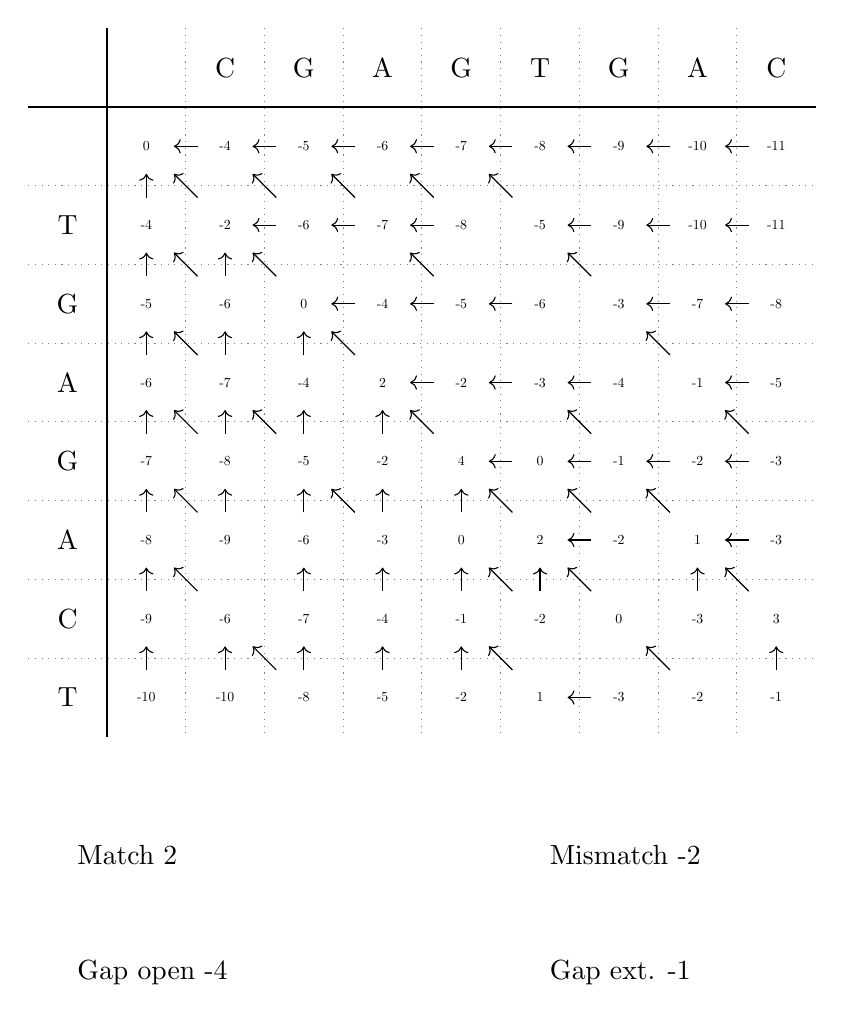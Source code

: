 \node [right] at (1,-1) {Match 2};
\node [right] at (7,-1) {Mismatch -2};
\node [right] at (1,-2.5) {Gap open -4};
\node [right] at (7,-2.5) {Gap ext. -1};

\draw [-] (0.5,8.5) -- (10.5,8.5);
\draw [-] (1.5,9.5) -- (1.5,0.5);
\draw [-, dotted, opacity=0.5] (0.5,7.5) -- (10.5,7.5);
\draw [-, dotted, opacity=0.5] (2.5,9.5) -- (2.5,0.5);
	\node at (3,9) {C};
	\draw [-, dotted, opacity=0.5] (3.5,9.5) -- (3.5,0.5);
	\node at (4,9) {G};
	\draw [-, dotted, opacity=0.5] (4.5,9.5) -- (4.5,0.5);
	\node at (5,9) {A};
	\draw [-, dotted, opacity=0.5] (5.5,9.5) -- (5.5,0.5);
	\node at (6,9) {G};
	\draw [-, dotted, opacity=0.5] (6.5,9.5) -- (6.5,0.5);
	\node at (7,9) {T};
	\draw [-, dotted, opacity=0.5] (7.5,9.5) -- (7.5,0.5);
	\node at (8,9) {G};
	\draw [-, dotted, opacity=0.5] (8.5,9.5) -- (8.5,0.5);
	\node at (9,9) {A};
	\draw [-, dotted, opacity=0.5] (9.5,9.5) -- (9.5,0.5);
	\node at (10,9) {C};
	\node at (1,7) {T};
	\draw [-, dotted, opacity=0.5] (0.5,6.5) -- (10.5,6.5);
	\node at (1,6) {G};
	\draw [-, dotted, opacity=0.5] (0.5,5.5) -- (10.5,5.5);
	\node at (1,5) {A};
	\draw [-, dotted, opacity=0.5] (0.5,4.5) -- (10.5,4.5);
	\node at (1,4) {G};
	\draw [-, dotted, opacity=0.5] (0.5,3.5) -- (10.5,3.5);
	\node at (1,3) {A};
	\draw [-, dotted, opacity=0.5] (0.5,2.5) -- (10.5,2.5);
	\node at (1,2) {C};
	\draw [-, dotted, opacity=0.5] (0.5,1.5) -- (10.5,1.5);
	\node at (1,1) {T};


	\node[scale=0.5] at (2,8) {0};
	\node[scale=0.5] at (3,8) {-4};
	\draw [->] (2.65, 7+1) -- (2.35, 7+1);
	\node[scale=0.5] at(4,8) {-5};
	\draw [->] (3.65,7+1) -- (3.35,7+1);
	\node[scale=0.5] at(5,8) {-6};
	\draw [->] (4.65,7+1) -- (4.35,7+1);
	\node[scale=0.5] at(6,8) {-7};
	\draw [->] (5.65,7+1) -- (5.35,7+1);
	\node[scale=0.5] at(7,8) {-8};
	\draw [->] (6.65,7+1) -- (6.35,7+1);
	\node[scale=0.5] at(8,8) {-9};
	\draw [->] (7.65,7+1) -- (7.35,7+1);
	\node[scale=0.5] at(9,8) {-10};
	\draw [->] (8.65,7+1) -- (8.35,7+1);
	\node[scale=0.5] at(10,8) {-11};
	\draw [->] (9.65,7+1) -- (9.35,7+1);
	\node[scale=0.5] at (2,7) {-4};
	\draw [->] (2,7 + 0.35) -- (2, 7 + 0.65);
	\node[scale=0.5] at(2,6) {-5};
	\draw [->] (2,7-1 + 0.35) -- (2, 7-1 + 0.65);
	\node[scale=0.5] at(2,5) {-6};
	\draw [->] (2,7-2 + 0.35) -- (2, 7-2 + 0.65);
	\node[scale=0.5] at(2,4) {-7};
	\draw [->] (2,7-3 + 0.35) -- (2, 7-3 + 0.65);
	\node[scale=0.5] at(2,3) {-8};
	\draw [->] (2,7-4 + 0.35) -- (2, 7-4 + 0.65);
	\node[scale=0.5] at(2,2) {-9};
	\draw [->] (2,7-5 + 0.35) -- (2, 7-5 + 0.65);
	\node[scale=0.5] at(2,1) {-10};
	\draw [->] (2,7-6 + 0.35) -- (2, 7-6 + 0.65);


	\node [scale=0.5] at (3,7) {-2};
	\draw [->] (2.65,7.35) -- (2.35,7.65);
	\node [scale=0.5] at (4,7) {-6};
	\draw [->] (3.65,7.35) -- (3.35,7.65);
	\draw [->] (3.65,7) -- (3.35,7);
	\node [scale=0.5] at (5,7) {-7};
	\draw [->] (4.65,7.35) -- (4.35,7.65);
	\draw [->] (4.65,7) -- (4.35,7);
	\node [scale=0.5] at (6,7) {-8};
	\draw [->] (5.65,7.35) -- (5.35,7.65);
	\draw [->] (5.65,7) -- (5.35,7);
	\node [scale=0.5] at (7,7) {-5};
	\draw [->] (6.65,7.35) -- (6.35,7.65);
	\node [scale=0.5] at (8,7) {-9};
	\draw [->] (7.65,7) -- (7.35,7);
	\node [scale=0.5] at (9,7) {-10};
	\draw [->] (8.65,7) -- (8.35,7);
	\node [scale=0.5] at (10,7) {-11};
	\draw [->] (9.65,7) -- (9.35,7);


	\node [scale=0.5] at (3,6) {-6};
	\draw [->] (2.65,6.35) -- (2.35,6.65);
	\draw [->] (3,6.35) -- (3,6.65);
	\node [scale=0.5] at (4,6) {0};
	\draw [->] (3.65,6.35) -- (3.35,6.65);
	\node [scale=0.5] at (5,6) {-4};
	\draw [->] (4.65,6) -- (4.35,6);
	\node [scale=0.5] at (6,6) {-5};
	\draw [->] (5.65,6.35) -- (5.35,6.65);
	\draw [->] (5.65,6) -- (5.35,6);
	\node [scale=0.5] at (7,6) {-6};
	\draw [->] (6.65,6) -- (6.35,6);
	\node [scale=0.5] at (8,6) {-3};
	\draw [->] (7.65,6.35) -- (7.35,6.65);
	\node [scale=0.5] at (9,6) {-7};
	\draw [->] (8.65,6) -- (8.35,6);
	\node [scale=0.5] at (10,6) {-8};
	\draw [->] (9.65,6) -- (9.35,6);


	\node [scale=0.5] at (3,5) {-7};
	\draw [->] (2.65,5.35) -- (2.35,5.65);
	\draw [->] (3,5.35) -- (3,5.65);
	\node [scale=0.5] at (4,5) {-4};
	\draw [->] (4,5.35) -- (4,5.65);
	\node [scale=0.5] at (5,5) {2};
	\draw [->] (4.65,5.35) -- (4.35,5.65);
	\node [scale=0.5] at (6,5) {-2};
	\draw [->] (5.65,5) -- (5.35,5);
	\node [scale=0.5] at (7,5) {-3};
	\draw [->] (6.65,5) -- (6.35,5);
	\node [scale=0.5] at (8,5) {-4};
	\draw [->] (7.65,5) -- (7.35,5);
	\node [scale=0.5] at (9,5) {-1};
	\draw [->] (8.65,5.35) -- (8.35,5.65);
	\node [scale=0.5] at (10,5) {-5};
	\draw [->] (9.65,5) -- (9.35,5);


	\node [scale=0.5] at (3,4) {-8};
	\draw [->] (2.65,4.35) -- (2.35,4.65);
	\draw [->] (3,4.35) -- (3,4.65);
	\node [scale=0.5] at (4,4) {-5};
	\draw [->] (3.65,4.35) -- (3.35,4.65);
	\draw [->] (4,4.35) -- (4,4.65);
	\node [scale=0.5] at (5,4) {-2};
	\draw [->] (5,4.35) -- (5,4.65);
	\node [scale=0.5] at (6,4) {4};
	\draw [->] (5.65,4.35) -- (5.35,4.65);
	\node [scale=0.5] at (7,4) {0};
	\draw [->] (6.65,4) -- (6.35,4);
	\node [scale=0.5] at (8,4) {-1};
	\draw [->] (7.65,4.35) -- (7.35,4.65);
	\draw [->] (7.65,4) -- (7.35,4);
	\node [scale=0.5] at (9,4) {-2};
	\draw [->] (8.65,4) -- (8.35,4);
	\node [scale=0.5] at (10,4) {-3};
	\draw [->] (9.65,4.35) -- (9.35,4.65);
	\draw [->] (9.65,4) -- (9.35,4);


	\node [scale=0.5] at (3,3) {-9};
	\draw [->] (2.65,3.35) -- (2.35,3.65);
	\draw [->] (3,3.35) -- (3,3.65);
	\node [scale=0.5] at (4,3) {-6};
	\draw [->] (4,3.35) -- (4,3.65);
	\node [scale=0.5] at (5,3) {-3};
	\draw [->] (4.65,3.35) -- (4.35,3.65);
	\draw [->] (5,3.35) -- (5,3.65);
	\node [scale=0.5] at (6,3) {0};
	\draw [->] (6,3.35) -- (6,3.65);
	\node [scale=0.5] at (7,3) {2};
	\draw [->] (6.65,3.35) -- (6.35,3.65);
	\node [scale=0.5] at (8,3) {-2};
	\draw [->] (7.65,3.35) -- (7.35,3.65);
	\draw [->] (7.65,3) -- (7.35,3);
	\node [scale=0.5] at (9,3) {1};
	\draw [->] (8.65,3.35) -- (8.35,3.65);
	\node [scale=0.5] at (10,3) {-3};
	\draw [->] (9.65,3) -- (9.35,3);


	\node [scale=0.5] at (3,2) {-6};
	\draw [->] (2.65,2.35) -- (2.35,2.65);
	\node [scale=0.5] at (4,2) {-7};
	\draw [->] (4,2.35) -- (4,2.65);
	\node [scale=0.5] at (5,2) {-4};
	\draw [->] (5,2.35) -- (5,2.65);
	\node [scale=0.5] at (6,2) {-1};
	\draw [->] (6,2.35) -- (6,2.65);
	\node [scale=0.5] at (7,2) {-2};
	\draw [->] (6.65,2.35) -- (6.35,2.65);
	\draw [->] (7,2.35) -- (7,2.65);
	\node [scale=0.5] at (8,2) {0};
	\draw [->] (7.65,2.35) -- (7.35,2.65);
	\node [scale=0.5] at (9,2) {-3};
	\draw [->] (9,2.35) -- (9,2.65);
	\node [scale=0.5] at (10,2) {3};
	\draw [->] (9.65,2.35) -- (9.35,2.65);


	\node [scale=0.5] at (3,1) {-10};
	\draw [->] (3,1.35) -- (3,1.65);
	\node [scale=0.5] at (4,1) {-8};
	\draw [->] (3.65,1.35) -- (3.35,1.65);
	\draw [->] (4,1.35) -- (4,1.65);
	\node [scale=0.5] at (5,1) {-5};
	\draw [->] (5,1.35) -- (5,1.65);
	\node [scale=0.5] at (6,1) {-2};
	\draw [->] (6,1.35) -- (6,1.65);
	\node [scale=0.5] at (7,1) {1};
	\draw [->] (6.65,1.35) -- (6.35,1.65);
	\node [scale=0.5] at (8,1) {-3};
	\draw [->] (7.65,1) -- (7.35,1);
	\node [scale=0.5] at (9,1) {-2};
	\draw [->] (8.65,1.35) -- (8.35,1.65);
	\node [scale=0.5] at (10,1) {-1};
	\draw [->] (10,1.35) -- (10,1.65);

